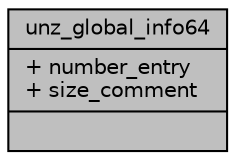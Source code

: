 digraph "unz_global_info64"
{
  edge [fontname="Helvetica",fontsize="10",labelfontname="Helvetica",labelfontsize="10"];
  node [fontname="Helvetica",fontsize="10",shape=record];
  Node1 [label="{unz_global_info64\n|+ number_entry\l+ size_comment\l|}",height=0.2,width=0.4,color="black", fillcolor="grey75", style="filled", fontcolor="black"];
}
